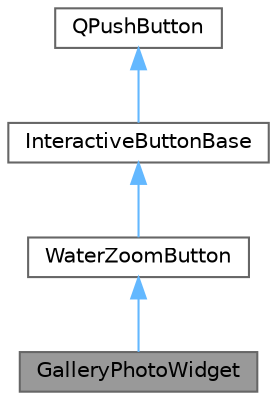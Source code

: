 digraph "GalleryPhotoWidget"
{
 // LATEX_PDF_SIZE
  bgcolor="transparent";
  edge [fontname=Helvetica,fontsize=10,labelfontname=Helvetica,labelfontsize=10];
  node [fontname=Helvetica,fontsize=10,shape=box,height=0.2,width=0.4];
  Node1 [id="Node000001",label="GalleryPhotoWidget",height=0.2,width=0.4,color="gray40", fillcolor="grey60", style="filled", fontcolor="black",tooltip="照片卡片控件类，显示封面、标题、描述、流行度，支持水波放大效果"];
  Node2 -> Node1 [id="edge1_Node000001_Node000002",dir="back",color="steelblue1",style="solid",tooltip=" "];
  Node2 [id="Node000002",label="WaterZoomButton",height=0.2,width=0.4,color="gray40", fillcolor="white", style="filled",URL="$class_water_zoom_button.html",tooltip="具有缩放和水波纹效果的按钮类，继承自 InteractiveButtonBase"];
  Node3 -> Node2 [id="edge2_Node000002_Node000003",dir="back",color="steelblue1",style="solid",tooltip=" "];
  Node3 [id="Node000003",label="InteractiveButtonBase",height=0.2,width=0.4,color="gray40", fillcolor="white", style="filled",URL="$class_interactive_button_base.html",tooltip="交互式按钮基类，支持水波纹、抖动和前景动画效果"];
  Node4 -> Node3 [id="edge3_Node000003_Node000004",dir="back",color="steelblue1",style="solid",tooltip=" "];
  Node4 [id="Node000004",label="QPushButton",height=0.2,width=0.4,color="gray40", fillcolor="white", style="filled",tooltip=" "];
}
